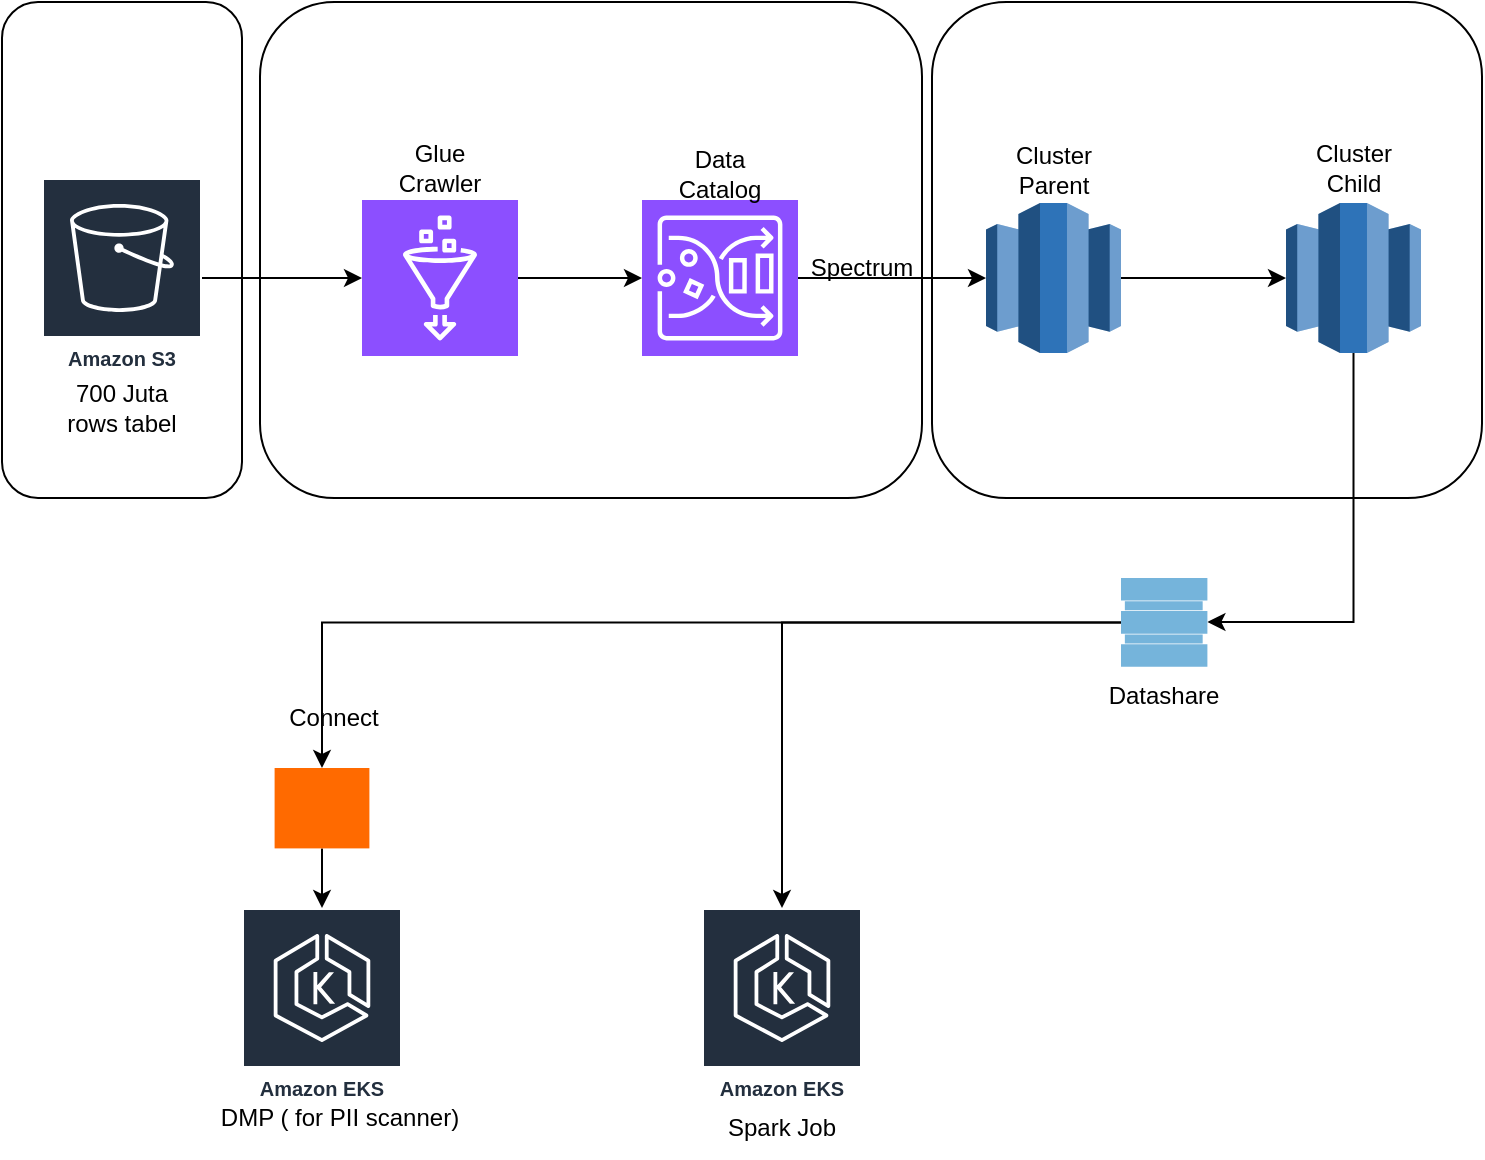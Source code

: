 <mxfile version="27.0.9">
  <diagram name="Page-1" id="HbryDn6_9jwlWsNm0Tkb">
    <mxGraphModel dx="1111" dy="566" grid="1" gridSize="10" guides="1" tooltips="1" connect="1" arrows="1" fold="1" page="1" pageScale="1" pageWidth="1400" pageHeight="850" math="0" shadow="0">
      <root>
        <mxCell id="0" />
        <mxCell id="1" parent="0" />
        <mxCell id="p9uV68agw9XYUXHz2xrb-34" value="" style="rounded=1;whiteSpace=wrap;html=1;" vertex="1" parent="1">
          <mxGeometry x="535" y="82" width="275" height="248" as="geometry" />
        </mxCell>
        <mxCell id="p9uV68agw9XYUXHz2xrb-33" value="" style="rounded=1;whiteSpace=wrap;html=1;" vertex="1" parent="1">
          <mxGeometry x="199" y="82" width="331" height="248" as="geometry" />
        </mxCell>
        <mxCell id="p9uV68agw9XYUXHz2xrb-32" value="" style="rounded=1;whiteSpace=wrap;html=1;" vertex="1" parent="1">
          <mxGeometry x="70" y="82" width="120" height="248" as="geometry" />
        </mxCell>
        <mxCell id="p9uV68agw9XYUXHz2xrb-10" value="" style="edgeStyle=orthogonalEdgeStyle;rounded=0;orthogonalLoop=1;jettySize=auto;html=1;" edge="1" parent="1" source="azNNO0ZGQXhRlAiMehCK-1" target="p9uV68agw9XYUXHz2xrb-9">
          <mxGeometry relative="1" as="geometry" />
        </mxCell>
        <mxCell id="azNNO0ZGQXhRlAiMehCK-1" value="" style="outlineConnect=0;dashed=0;verticalLabelPosition=bottom;verticalAlign=top;align=center;html=1;shape=mxgraph.aws3.redshift;fillColor=#2E73B8;gradientColor=none;" parent="1" vertex="1">
          <mxGeometry x="562" y="182.5" width="67.5" height="75" as="geometry" />
        </mxCell>
        <mxCell id="p9uV68agw9XYUXHz2xrb-5" value="" style="edgeStyle=orthogonalEdgeStyle;rounded=0;orthogonalLoop=1;jettySize=auto;html=1;" edge="1" parent="1" source="p9uV68agw9XYUXHz2xrb-2" target="p9uV68agw9XYUXHz2xrb-4">
          <mxGeometry relative="1" as="geometry" />
        </mxCell>
        <mxCell id="p9uV68agw9XYUXHz2xrb-2" value="Amazon S3" style="sketch=0;outlineConnect=0;fontColor=#232F3E;gradientColor=none;strokeColor=#ffffff;fillColor=#232F3E;dashed=0;verticalLabelPosition=middle;verticalAlign=bottom;align=center;html=1;whiteSpace=wrap;fontSize=10;fontStyle=1;spacing=3;shape=mxgraph.aws4.productIcon;prIcon=mxgraph.aws4.s3;" vertex="1" parent="1">
          <mxGeometry x="90" y="170" width="80" height="100" as="geometry" />
        </mxCell>
        <mxCell id="p9uV68agw9XYUXHz2xrb-7" value="" style="edgeStyle=orthogonalEdgeStyle;rounded=0;orthogonalLoop=1;jettySize=auto;html=1;" edge="1" parent="1" source="p9uV68agw9XYUXHz2xrb-4" target="p9uV68agw9XYUXHz2xrb-6">
          <mxGeometry relative="1" as="geometry" />
        </mxCell>
        <mxCell id="p9uV68agw9XYUXHz2xrb-4" value="" style="sketch=0;points=[[0,0,0],[0.25,0,0],[0.5,0,0],[0.75,0,0],[1,0,0],[0,1,0],[0.25,1,0],[0.5,1,0],[0.75,1,0],[1,1,0],[0,0.25,0],[0,0.5,0],[0,0.75,0],[1,0.25,0],[1,0.5,0],[1,0.75,0]];outlineConnect=0;fontColor=#232F3E;fillColor=#8C4FFF;strokeColor=#ffffff;dashed=0;verticalLabelPosition=bottom;verticalAlign=top;align=center;html=1;fontSize=12;fontStyle=0;aspect=fixed;shape=mxgraph.aws4.resourceIcon;resIcon=mxgraph.aws4.glue;" vertex="1" parent="1">
          <mxGeometry x="250" y="181" width="78" height="78" as="geometry" />
        </mxCell>
        <mxCell id="p9uV68agw9XYUXHz2xrb-8" value="" style="edgeStyle=orthogonalEdgeStyle;rounded=0;orthogonalLoop=1;jettySize=auto;html=1;" edge="1" parent="1" source="p9uV68agw9XYUXHz2xrb-6" target="azNNO0ZGQXhRlAiMehCK-1">
          <mxGeometry relative="1" as="geometry" />
        </mxCell>
        <mxCell id="p9uV68agw9XYUXHz2xrb-6" value="" style="sketch=0;points=[[0,0,0],[0.25,0,0],[0.5,0,0],[0.75,0,0],[1,0,0],[0,1,0],[0.25,1,0],[0.5,1,0],[0.75,1,0],[1,1,0],[0,0.25,0],[0,0.5,0],[0,0.75,0],[1,0.25,0],[1,0.5,0],[1,0.75,0]];outlineConnect=0;fontColor=#232F3E;fillColor=#8C4FFF;strokeColor=#ffffff;dashed=0;verticalLabelPosition=bottom;verticalAlign=top;align=center;html=1;fontSize=12;fontStyle=0;aspect=fixed;shape=mxgraph.aws4.resourceIcon;resIcon=mxgraph.aws4.glue_databrew;" vertex="1" parent="1">
          <mxGeometry x="390" y="181" width="78" height="78" as="geometry" />
        </mxCell>
        <mxCell id="p9uV68agw9XYUXHz2xrb-35" style="edgeStyle=orthogonalEdgeStyle;rounded=0;orthogonalLoop=1;jettySize=auto;html=1;" edge="1" parent="1" source="p9uV68agw9XYUXHz2xrb-9" target="p9uV68agw9XYUXHz2xrb-11">
          <mxGeometry relative="1" as="geometry">
            <mxPoint x="746" y="420" as="targetPoint" />
            <Array as="points">
              <mxPoint x="746" y="392" />
            </Array>
          </mxGeometry>
        </mxCell>
        <mxCell id="p9uV68agw9XYUXHz2xrb-9" value="" style="outlineConnect=0;dashed=0;verticalLabelPosition=bottom;verticalAlign=top;align=center;html=1;shape=mxgraph.aws3.redshift;fillColor=#2E73B8;gradientColor=none;" vertex="1" parent="1">
          <mxGeometry x="712" y="182.5" width="67.5" height="75" as="geometry" />
        </mxCell>
        <mxCell id="p9uV68agw9XYUXHz2xrb-14" style="edgeStyle=orthogonalEdgeStyle;rounded=0;orthogonalLoop=1;jettySize=auto;html=1;" edge="1" parent="1" source="p9uV68agw9XYUXHz2xrb-26" target="p9uV68agw9XYUXHz2xrb-13">
          <mxGeometry relative="1" as="geometry" />
        </mxCell>
        <mxCell id="p9uV68agw9XYUXHz2xrb-13" value="Amazon EKS" style="sketch=0;outlineConnect=0;fontColor=#232F3E;gradientColor=none;strokeColor=#ffffff;fillColor=#232F3E;dashed=0;verticalLabelPosition=middle;verticalAlign=bottom;align=center;html=1;whiteSpace=wrap;fontSize=10;fontStyle=1;spacing=3;shape=mxgraph.aws4.productIcon;prIcon=mxgraph.aws4.eks;" vertex="1" parent="1">
          <mxGeometry x="190" y="535" width="80" height="100" as="geometry" />
        </mxCell>
        <mxCell id="p9uV68agw9XYUXHz2xrb-17" style="edgeStyle=orthogonalEdgeStyle;rounded=0;orthogonalLoop=1;jettySize=auto;html=1;" edge="1" parent="1" source="p9uV68agw9XYUXHz2xrb-11" target="p9uV68agw9XYUXHz2xrb-16">
          <mxGeometry relative="1" as="geometry" />
        </mxCell>
        <mxCell id="p9uV68agw9XYUXHz2xrb-11" value="" style="shadow=0;dashed=0;html=1;strokeColor=none;fillColor=#75B4DB;labelPosition=center;verticalLabelPosition=bottom;verticalAlign=top;align=center;outlineConnect=0;shape=mxgraph.veeam.2d.datastore;" vertex="1" parent="1">
          <mxGeometry x="629.5" y="370" width="43.2" height="44.4" as="geometry" />
        </mxCell>
        <mxCell id="p9uV68agw9XYUXHz2xrb-16" value="Amazon EKS" style="sketch=0;outlineConnect=0;fontColor=#232F3E;gradientColor=none;strokeColor=#ffffff;fillColor=#232F3E;dashed=0;verticalLabelPosition=middle;verticalAlign=bottom;align=center;html=1;whiteSpace=wrap;fontSize=10;fontStyle=1;spacing=3;shape=mxgraph.aws4.productIcon;prIcon=mxgraph.aws4.eks;" vertex="1" parent="1">
          <mxGeometry x="420" y="535" width="80" height="100" as="geometry" />
        </mxCell>
        <mxCell id="p9uV68agw9XYUXHz2xrb-18" value="Spark Job" style="text;html=1;align=center;verticalAlign=middle;whiteSpace=wrap;rounded=0;" vertex="1" parent="1">
          <mxGeometry x="430" y="630" width="60" height="30" as="geometry" />
        </mxCell>
        <mxCell id="p9uV68agw9XYUXHz2xrb-19" value="DMP ( for PII scanner)" style="text;html=1;align=center;verticalAlign=middle;whiteSpace=wrap;rounded=0;" vertex="1" parent="1">
          <mxGeometry x="166.25" y="625" width="146.25" height="30" as="geometry" />
        </mxCell>
        <mxCell id="p9uV68agw9XYUXHz2xrb-20" value="Datashare" style="text;html=1;align=center;verticalAlign=middle;whiteSpace=wrap;rounded=0;" vertex="1" parent="1">
          <mxGeometry x="621.1" y="414.4" width="60" height="30" as="geometry" />
        </mxCell>
        <mxCell id="p9uV68agw9XYUXHz2xrb-22" value="Connect" style="text;html=1;align=center;verticalAlign=middle;whiteSpace=wrap;rounded=0;" vertex="1" parent="1">
          <mxGeometry x="206.25" y="425" width="60" height="30" as="geometry" />
        </mxCell>
        <mxCell id="p9uV68agw9XYUXHz2xrb-23" value="Cluster Parent" style="text;html=1;align=center;verticalAlign=middle;whiteSpace=wrap;rounded=0;" vertex="1" parent="1">
          <mxGeometry x="565.75" y="151" width="60" height="30" as="geometry" />
        </mxCell>
        <mxCell id="p9uV68agw9XYUXHz2xrb-24" value="Cluster Child" style="text;html=1;align=center;verticalAlign=middle;whiteSpace=wrap;rounded=0;" vertex="1" parent="1">
          <mxGeometry x="715.75" y="150" width="60" height="30" as="geometry" />
        </mxCell>
        <mxCell id="p9uV68agw9XYUXHz2xrb-27" value="" style="edgeStyle=orthogonalEdgeStyle;rounded=0;orthogonalLoop=1;jettySize=auto;html=1;" edge="1" parent="1" source="p9uV68agw9XYUXHz2xrb-11" target="p9uV68agw9XYUXHz2xrb-26">
          <mxGeometry relative="1" as="geometry">
            <mxPoint x="230.25" y="414" as="sourcePoint" />
            <mxPoint x="230.25" y="640" as="targetPoint" />
          </mxGeometry>
        </mxCell>
        <mxCell id="p9uV68agw9XYUXHz2xrb-26" value="" style="points=[];aspect=fixed;html=1;align=center;shadow=0;dashed=0;fillColor=#FF6A00;strokeColor=none;shape=mxgraph.alibaba_cloud.nlb_network_load_balancer_01;" vertex="1" parent="1">
          <mxGeometry x="206.3" y="465" width="47.4" height="40.2" as="geometry" />
        </mxCell>
        <mxCell id="p9uV68agw9XYUXHz2xrb-28" value="Data Catalog" style="text;html=1;align=center;verticalAlign=middle;whiteSpace=wrap;rounded=0;" vertex="1" parent="1">
          <mxGeometry x="399" y="152.5" width="60" height="30" as="geometry" />
        </mxCell>
        <mxCell id="p9uV68agw9XYUXHz2xrb-29" value="Spectrum" style="text;html=1;align=center;verticalAlign=middle;whiteSpace=wrap;rounded=0;" vertex="1" parent="1">
          <mxGeometry x="470" y="200" width="60" height="30" as="geometry" />
        </mxCell>
        <mxCell id="p9uV68agw9XYUXHz2xrb-30" value="Glue Crawler" style="text;html=1;align=center;verticalAlign=middle;whiteSpace=wrap;rounded=0;" vertex="1" parent="1">
          <mxGeometry x="259" y="150" width="60" height="30" as="geometry" />
        </mxCell>
        <mxCell id="p9uV68agw9XYUXHz2xrb-31" value="700 Juta rows tabel" style="text;html=1;align=center;verticalAlign=middle;whiteSpace=wrap;rounded=0;" vertex="1" parent="1">
          <mxGeometry x="100" y="270" width="60" height="30" as="geometry" />
        </mxCell>
      </root>
    </mxGraphModel>
  </diagram>
</mxfile>
